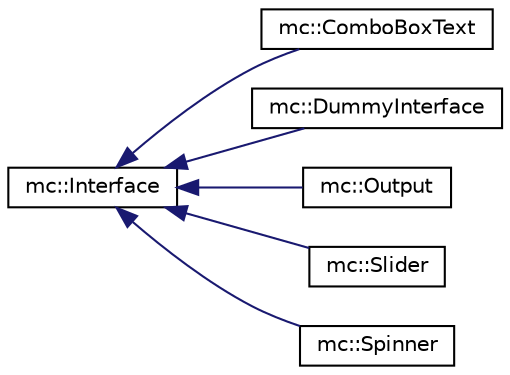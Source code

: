 digraph "Graphical Class Hierarchy"
{
  edge [fontname="Helvetica",fontsize="10",labelfontname="Helvetica",labelfontsize="10"];
  node [fontname="Helvetica",fontsize="10",shape=record];
  rankdir="LR";
  Node1 [label="mc::Interface",height=0.2,width=0.4,color="black", fillcolor="white", style="filled",URL="$classmc_1_1Interface.html"];
  Node1 -> Node2 [dir="back",color="midnightblue",fontsize="10",style="solid",fontname="Helvetica"];
  Node2 [label="mc::ComboBoxText",height=0.2,width=0.4,color="black", fillcolor="white", style="filled",URL="$classmc_1_1ComboBoxText.html"];
  Node1 -> Node3 [dir="back",color="midnightblue",fontsize="10",style="solid",fontname="Helvetica"];
  Node3 [label="mc::DummyInterface",height=0.2,width=0.4,color="black", fillcolor="white", style="filled",URL="$classmc_1_1DummyInterface.html"];
  Node1 -> Node4 [dir="back",color="midnightblue",fontsize="10",style="solid",fontname="Helvetica"];
  Node4 [label="mc::Output",height=0.2,width=0.4,color="black", fillcolor="white", style="filled",URL="$classmc_1_1Output.html"];
  Node1 -> Node5 [dir="back",color="midnightblue",fontsize="10",style="solid",fontname="Helvetica"];
  Node5 [label="mc::Slider",height=0.2,width=0.4,color="black", fillcolor="white", style="filled",URL="$classmc_1_1Slider.html"];
  Node1 -> Node6 [dir="back",color="midnightblue",fontsize="10",style="solid",fontname="Helvetica"];
  Node6 [label="mc::Spinner",height=0.2,width=0.4,color="black", fillcolor="white", style="filled",URL="$classmc_1_1Spinner.html"];
}
